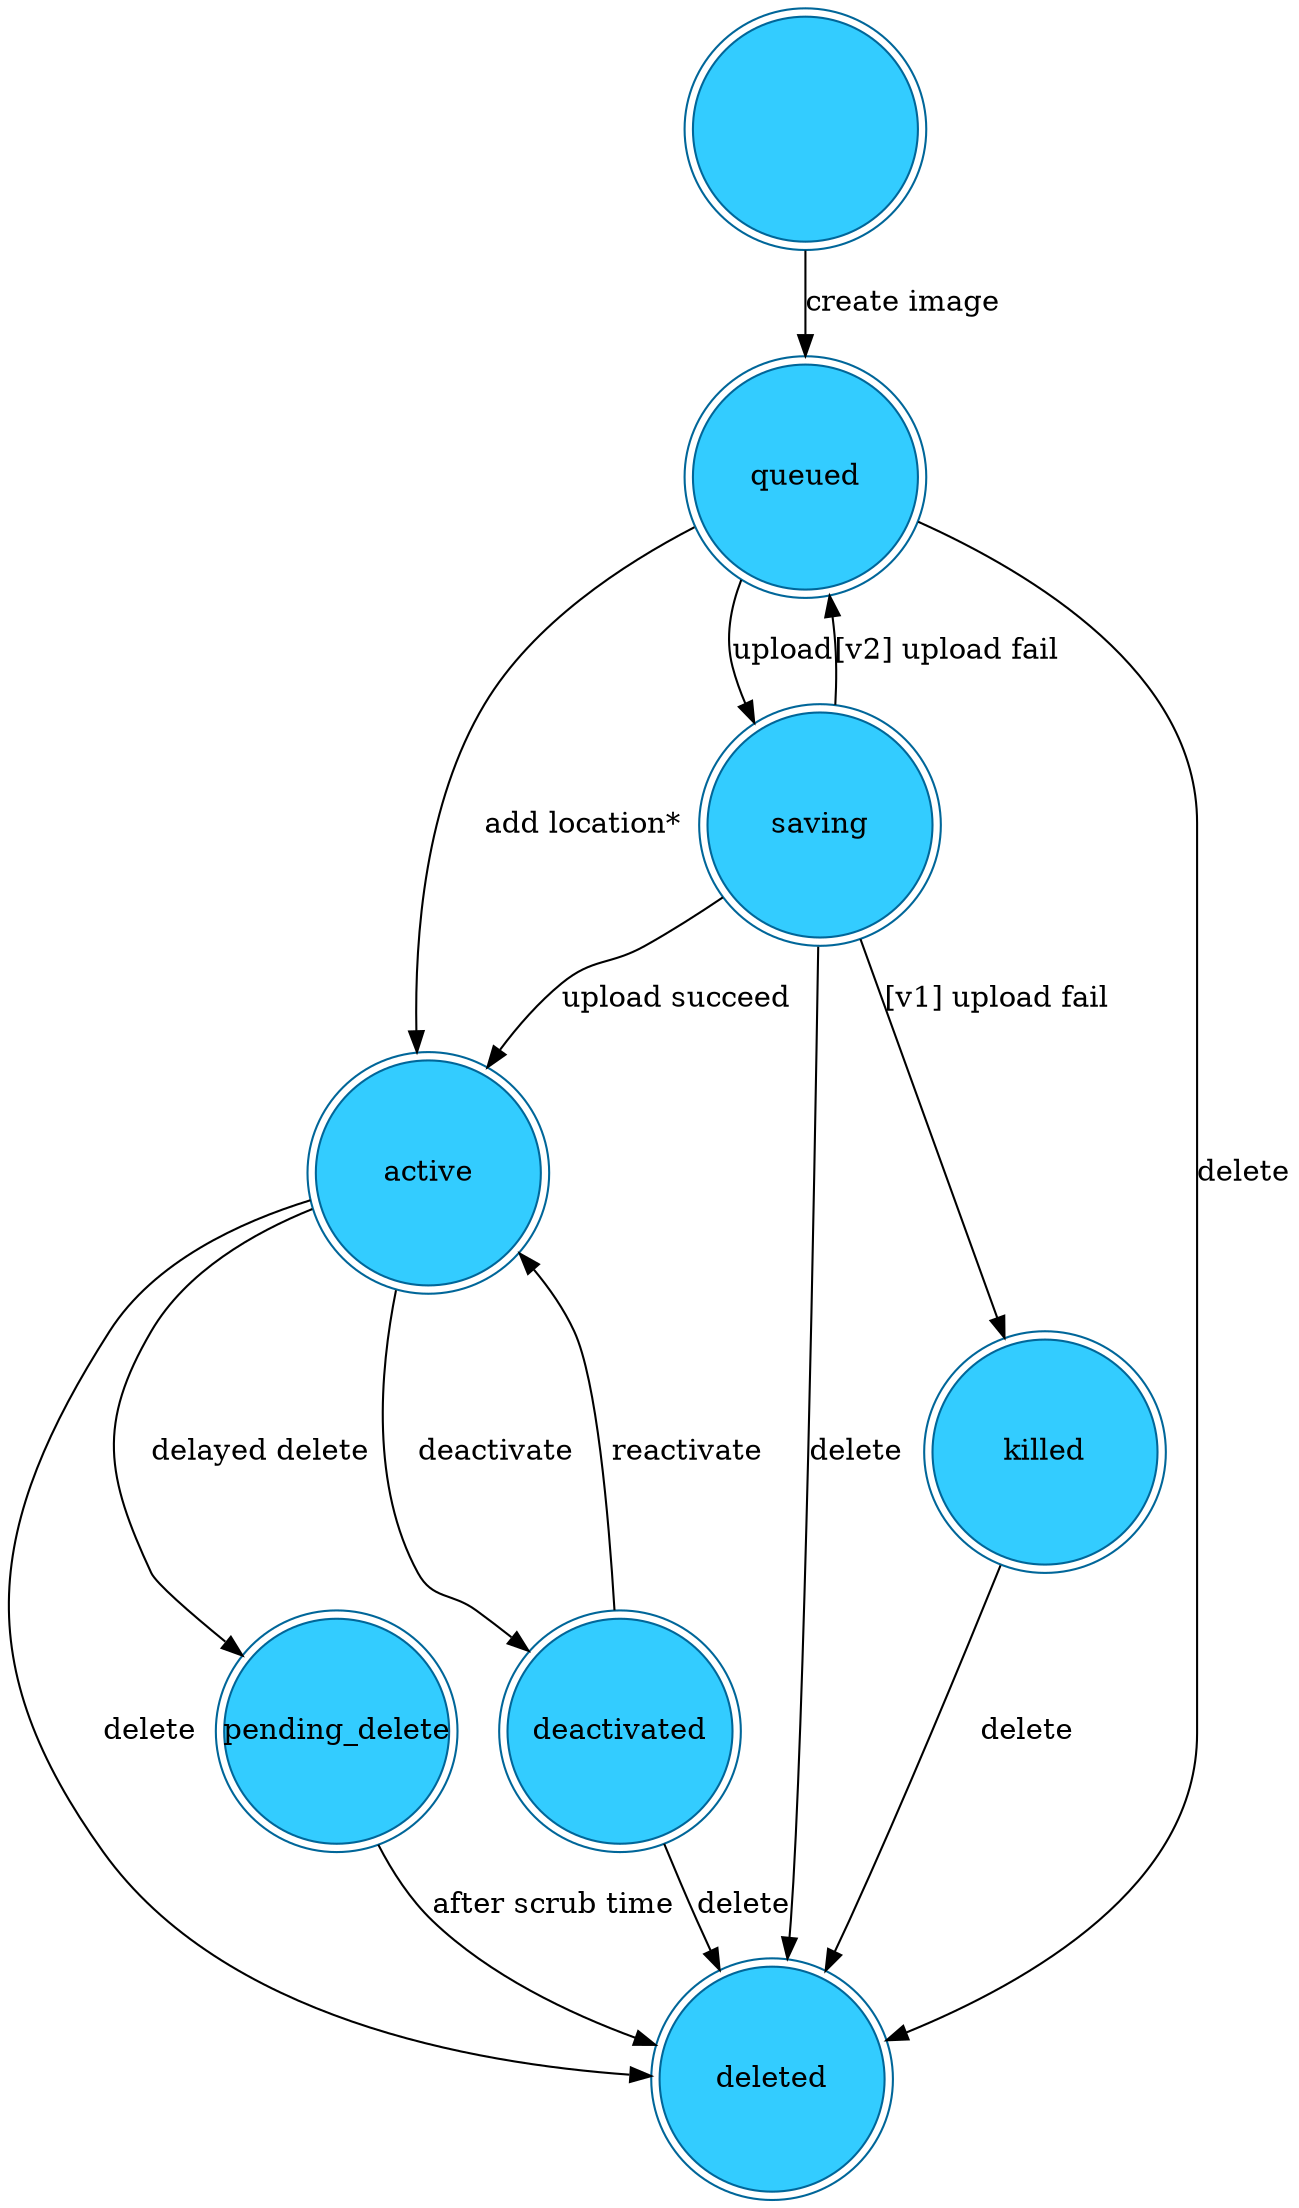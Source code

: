 /*
# All Rights Reserved.
# Copyright 2013 IBM Corp.
#
#    Licensed under the Apache License, Version 2.0 (the "License"); you may
#    not use this file except in compliance with the License. You may obtain
#    a copy of the License at
#
#         http://www.apache.org/licenses/LICENSE-2.0
#
#    Unless required by applicable law or agreed to in writing, software
#    distributed under the License is distributed on an "AS IS" BASIS, WITHOUT
#    WARRANTIES OR CONDITIONS OF ANY KIND, either express or implied. See the
#    License for the specific language governing permissions and limitations
#    under the License.
*/

/*
This file can be compiled by graphviz with issuing the following command:

   dot -Tpng -oimage_status_transition.png image_status_transition.dot

See http://www.graphviz.org to get more info.
*/

digraph {
  node [shape="doublecircle" color="#006699" style="filled"
        fillcolor="#33CCFF" fixedsize="True" width="1.5" height="1.5"];

  "" -> "queued" [label="create image"];

  "queued" -> "active" [label="add location*"];
  "queued" -> "saving" [label="upload"];
  "queued" -> "deleted" [label="delete"];

  "saving" -> "active" [label="upload succeed"];
  "saving" -> "killed" [label="[v1] upload fail"];
  "saving" -> "queued" [label="[v2] upload fail"];
  "saving" -> "deleted" [label="delete"];

  "active" -> "pending_delete" [label="delayed delete"];
  "active" -> "deleted" [label="delete"];
  "active" -> "deactivated" [label="deactivate"];

  "deactivated" -> "active" [label="reactivate"];
  "deactivated" -> "deleted" [label="delete"];

  "killed" -> "deleted" [label="delete"];

  "pending_delete" -> "deleted" [label="after scrub time"];
}
